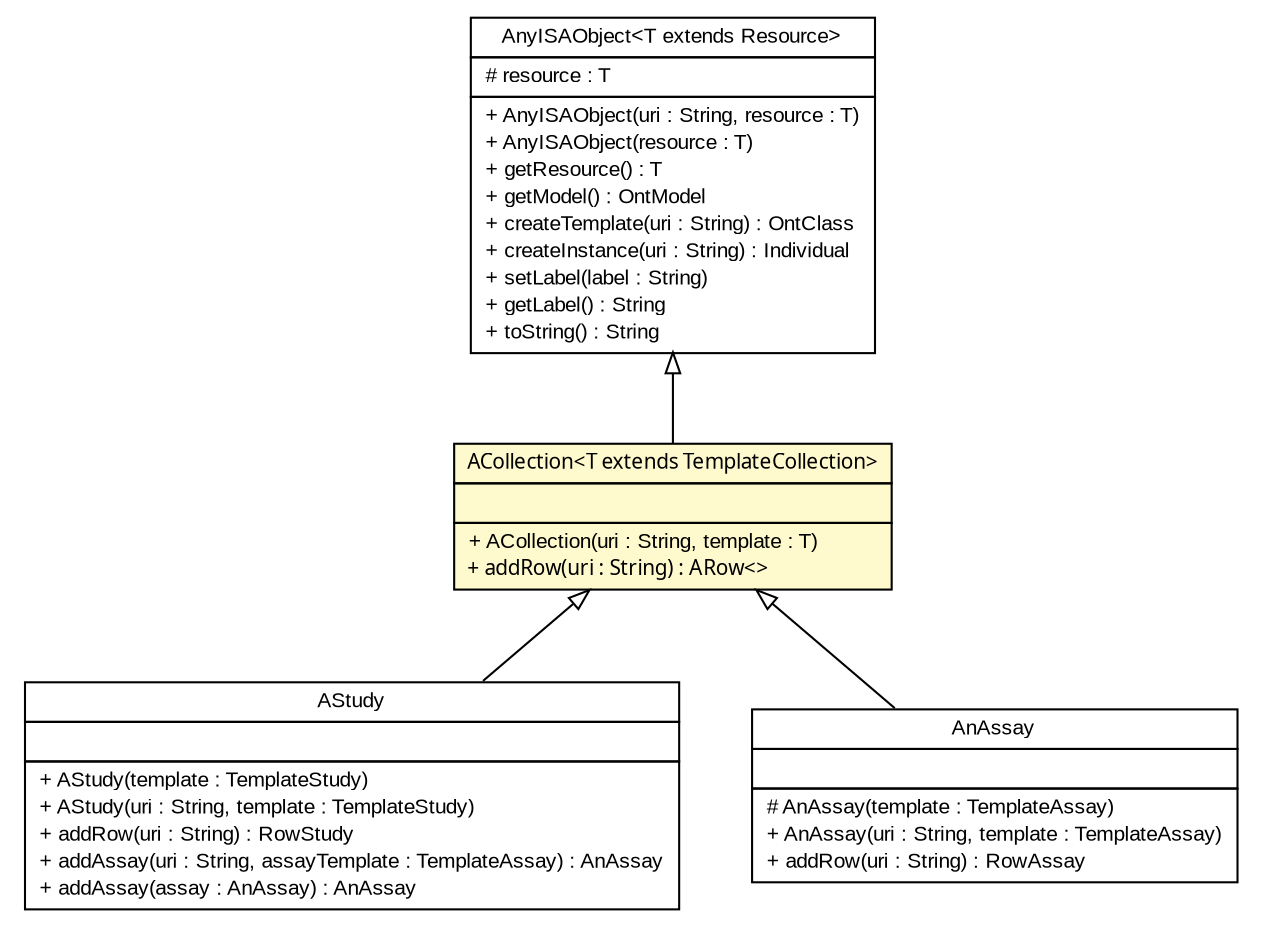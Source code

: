 #!/usr/local/bin/dot
#
# Class diagram 
# Generated by UmlGraph version 4.6 (http://www.spinellis.gr/sw/umlgraph)
#

digraph G {
	edge [fontname="arial",fontsize=10,labelfontname="arial",labelfontsize=10];
	node [fontname="arial",fontsize=10,shape=plaintext];
	// net.toxbank.isa.AStudy
	c748 [label=<<table border="0" cellborder="1" cellspacing="0" cellpadding="2" port="p" href="./AStudy.html">
		<tr><td><table border="0" cellspacing="0" cellpadding="1">
			<tr><td> AStudy </td></tr>
		</table></td></tr>
		<tr><td><table border="0" cellspacing="0" cellpadding="1">
			<tr><td align="left">  </td></tr>
		</table></td></tr>
		<tr><td><table border="0" cellspacing="0" cellpadding="1">
			<tr><td align="left"> + AStudy(template : TemplateStudy) </td></tr>
			<tr><td align="left"> + AStudy(uri : String, template : TemplateStudy) </td></tr>
			<tr><td align="left"> + addRow(uri : String) : RowStudy </td></tr>
			<tr><td align="left"> + addAssay(uri : String, assayTemplate : TemplateAssay) : AnAssay </td></tr>
			<tr><td align="left"> + addAssay(assay : AnAssay) : AnAssay </td></tr>
		</table></td></tr>
		</table>>, fontname="arial", fontcolor="black", fontsize=10.0];
	// net.toxbank.isa.AnyISAObject<T extends com.hp.hpl.jena.rdf.model.Resource>
	c750 [label=<<table border="0" cellborder="1" cellspacing="0" cellpadding="2" port="p" href="./AnyISAObject.html">
		<tr><td><table border="0" cellspacing="0" cellpadding="1">
			<tr><td> AnyISAObject&lt;T extends Resource&gt; </td></tr>
		</table></td></tr>
		<tr><td><table border="0" cellspacing="0" cellpadding="1">
			<tr><td align="left"> # resource : T </td></tr>
		</table></td></tr>
		<tr><td><table border="0" cellspacing="0" cellpadding="1">
			<tr><td align="left"> + AnyISAObject(uri : String, resource : T) </td></tr>
			<tr><td align="left"> + AnyISAObject(resource : T) </td></tr>
			<tr><td align="left"> + getResource() : T </td></tr>
			<tr><td align="left"> + getModel() : OntModel </td></tr>
			<tr><td align="left"> + createTemplate(uri : String) : OntClass </td></tr>
			<tr><td align="left"> + createInstance(uri : String) : Individual </td></tr>
			<tr><td align="left"> + setLabel(label : String) </td></tr>
			<tr><td align="left"> + getLabel() : String </td></tr>
			<tr><td align="left"> + toString() : String </td></tr>
		</table></td></tr>
		</table>>, fontname="arial", fontcolor="black", fontsize=10.0];
	// net.toxbank.isa.AnAssay
	c752 [label=<<table border="0" cellborder="1" cellspacing="0" cellpadding="2" port="p" href="./AnAssay.html">
		<tr><td><table border="0" cellspacing="0" cellpadding="1">
			<tr><td> AnAssay </td></tr>
		</table></td></tr>
		<tr><td><table border="0" cellspacing="0" cellpadding="1">
			<tr><td align="left">  </td></tr>
		</table></td></tr>
		<tr><td><table border="0" cellspacing="0" cellpadding="1">
			<tr><td align="left"> # AnAssay(template : TemplateAssay) </td></tr>
			<tr><td align="left"> + AnAssay(uri : String, template : TemplateAssay) </td></tr>
			<tr><td align="left"> + addRow(uri : String) : RowAssay </td></tr>
		</table></td></tr>
		</table>>, fontname="arial", fontcolor="black", fontsize=10.0];
	// net.toxbank.isa.ACollection<T extends net.toxbank.isa.TemplateCollection>
	c753 [label=<<table border="0" cellborder="1" cellspacing="0" cellpadding="2" port="p" bgcolor="lemonChiffon" href="./ACollection.html">
		<tr><td><table border="0" cellspacing="0" cellpadding="1">
			<tr><td><font face="ariali"> ACollection&lt;T extends TemplateCollection&gt; </font></td></tr>
		</table></td></tr>
		<tr><td><table border="0" cellspacing="0" cellpadding="1">
			<tr><td align="left">  </td></tr>
		</table></td></tr>
		<tr><td><table border="0" cellspacing="0" cellpadding="1">
			<tr><td align="left"> + ACollection(uri : String, template : T) </td></tr>
			<tr><td align="left"><font face="ariali" point-size="10.0"> + addRow(uri : String) : ARow&lt;&gt; </font></td></tr>
		</table></td></tr>
		</table>>, fontname="arial", fontcolor="black", fontsize=10.0];
	//net.toxbank.isa.AStudy extends net.toxbank.isa.ACollection<net.toxbank.isa.TemplateStudy>
	c753:p -> c748:p [dir=back,arrowtail=empty];
	//net.toxbank.isa.AnAssay extends net.toxbank.isa.ACollection<net.toxbank.isa.TemplateAssay>
	c753:p -> c752:p [dir=back,arrowtail=empty];
	//net.toxbank.isa.ACollection<T extends net.toxbank.isa.TemplateCollection> extends net.toxbank.isa.AnyISAObject<com.hp.hpl.jena.ontology.Individual>
	c750:p -> c753:p [dir=back,arrowtail=empty];
}

